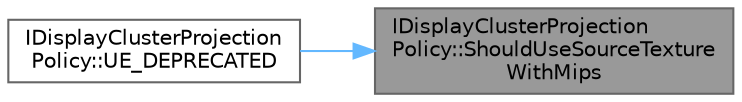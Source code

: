 digraph "IDisplayClusterProjectionPolicy::ShouldUseSourceTextureWithMips"
{
 // INTERACTIVE_SVG=YES
 // LATEX_PDF_SIZE
  bgcolor="transparent";
  edge [fontname=Helvetica,fontsize=10,labelfontname=Helvetica,labelfontsize=10];
  node [fontname=Helvetica,fontsize=10,shape=box,height=0.2,width=0.4];
  rankdir="RL";
  Node1 [id="Node000001",label="IDisplayClusterProjection\lPolicy::ShouldUseSourceTexture\lWithMips",height=0.2,width=0.4,color="gray40", fillcolor="grey60", style="filled", fontcolor="black",tooltip="Returns true if the policy supports input mip-textures."];
  Node1 -> Node2 [id="edge1_Node000001_Node000002",dir="back",color="steelblue1",style="solid",tooltip=" "];
  Node2 [id="Node000002",label="IDisplayClusterProjection\lPolicy::UE_DEPRECATED",height=0.2,width=0.4,color="grey40", fillcolor="white", style="filled",URL="$df/db6/classIDisplayClusterProjectionPolicy.html#aa6f541a661f8e74d40b90f83655d1760",tooltip="Returns true if the policy supports input mip-textures."];
}
